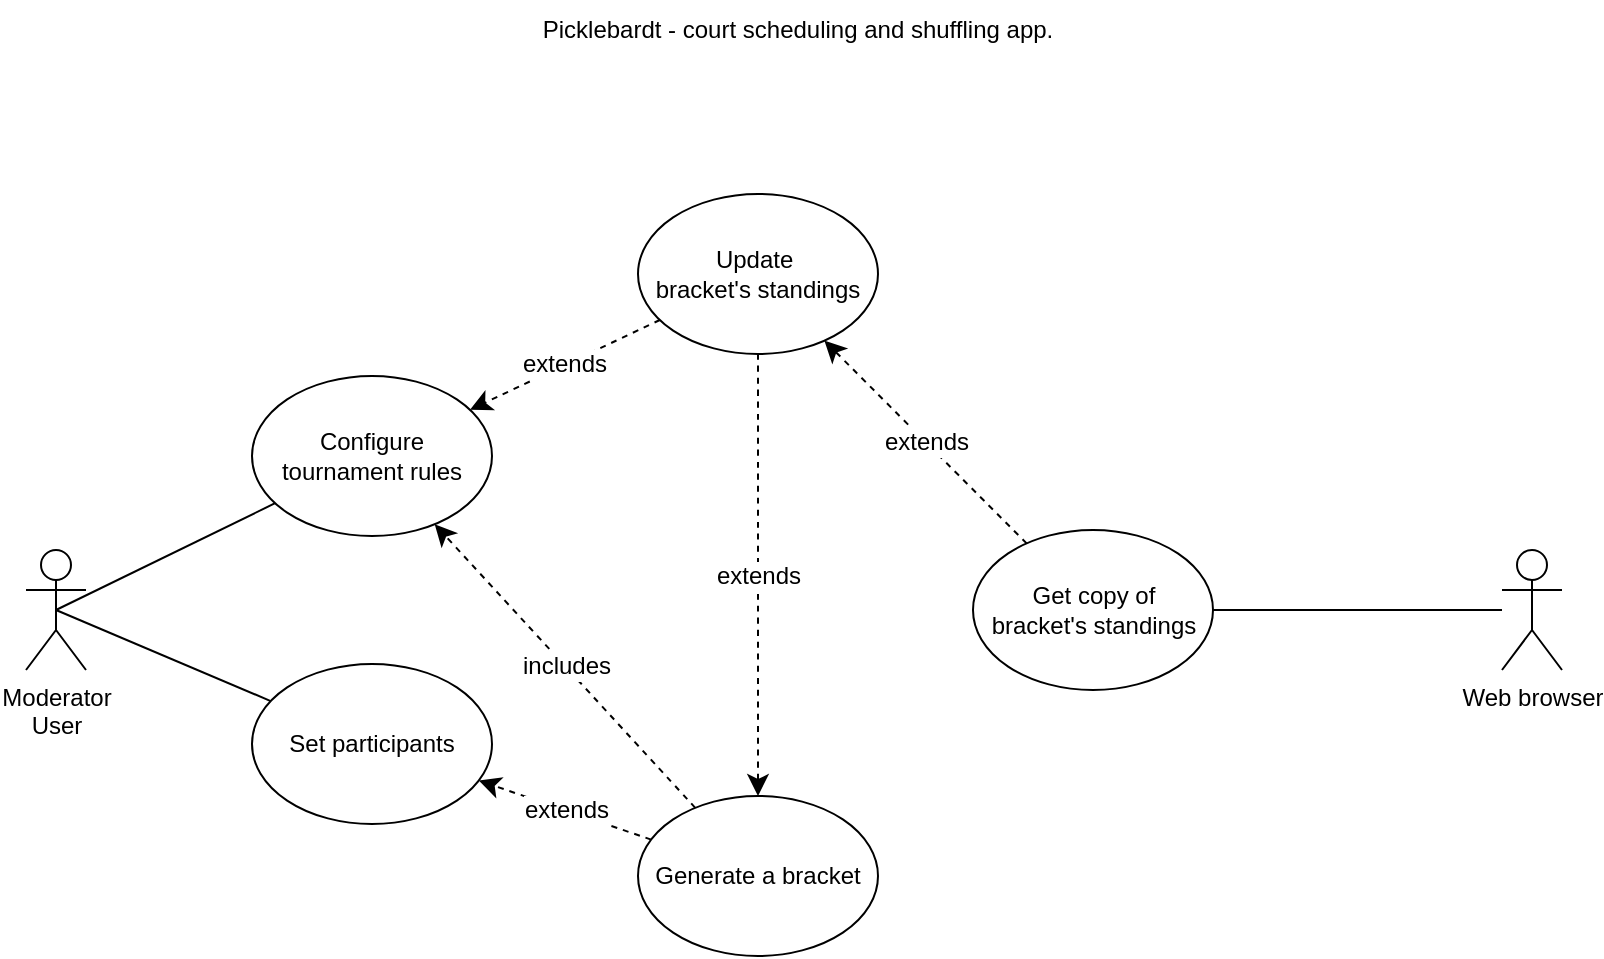 <mxfile version="24.6.4" type="device">
  <diagram name="Page-1" id="zOpE0y8xyJwTx5UnjDnD">
    <mxGraphModel dx="1498" dy="1228" grid="0" gridSize="10" guides="1" tooltips="1" connect="1" arrows="1" fold="1" page="0" pageScale="1" pageWidth="850" pageHeight="1100" math="0" shadow="0">
      <root>
        <mxCell id="0" />
        <mxCell id="1" parent="0" />
        <mxCell id="3raXr4SoKjNumMDjjQqc-5" style="edgeStyle=none;curved=1;rounded=0;orthogonalLoop=1;jettySize=auto;html=1;exitX=0.5;exitY=0.5;exitDx=0;exitDy=0;exitPerimeter=0;fontSize=12;startSize=8;endSize=8;endArrow=none;endFill=0;" parent="1" source="3raXr4SoKjNumMDjjQqc-1" target="3raXr4SoKjNumMDjjQqc-2" edge="1">
          <mxGeometry relative="1" as="geometry" />
        </mxCell>
        <mxCell id="3raXr4SoKjNumMDjjQqc-7" style="edgeStyle=none;curved=1;rounded=0;orthogonalLoop=1;jettySize=auto;html=1;exitX=0.5;exitY=0.5;exitDx=0;exitDy=0;exitPerimeter=0;fontSize=12;startSize=8;endSize=8;endArrow=none;endFill=0;" parent="1" source="3raXr4SoKjNumMDjjQqc-1" target="3raXr4SoKjNumMDjjQqc-3" edge="1">
          <mxGeometry relative="1" as="geometry" />
        </mxCell>
        <mxCell id="3raXr4SoKjNumMDjjQqc-1" value="Moderator&lt;br&gt;User" style="shape=umlActor;verticalLabelPosition=bottom;verticalAlign=top;html=1;outlineConnect=0;" parent="1" vertex="1">
          <mxGeometry x="-27" y="65" width="30" height="60" as="geometry" />
        </mxCell>
        <mxCell id="3raXr4SoKjNumMDjjQqc-2" value="Configure&lt;div&gt;tournament rules&lt;/div&gt;" style="ellipse;whiteSpace=wrap;html=1;" parent="1" vertex="1">
          <mxGeometry x="86" y="-22" width="120" height="80" as="geometry" />
        </mxCell>
        <mxCell id="3raXr4SoKjNumMDjjQqc-3" value="Set participants" style="ellipse;whiteSpace=wrap;html=1;" parent="1" vertex="1">
          <mxGeometry x="86" y="122" width="120" height="80" as="geometry" />
        </mxCell>
        <mxCell id="3raXr4SoKjNumMDjjQqc-14" value="extends" style="edgeStyle=none;curved=1;rounded=0;orthogonalLoop=1;jettySize=auto;html=1;fontSize=12;startSize=8;endSize=8;dashed=1;" parent="1" source="3raXr4SoKjNumMDjjQqc-4" target="3raXr4SoKjNumMDjjQqc-3" edge="1">
          <mxGeometry relative="1" as="geometry" />
        </mxCell>
        <mxCell id="3raXr4SoKjNumMDjjQqc-15" value="includes" style="edgeStyle=none;curved=1;rounded=0;orthogonalLoop=1;jettySize=auto;html=1;fontSize=12;startSize=8;endSize=8;dashed=1;" parent="1" source="3raXr4SoKjNumMDjjQqc-4" target="3raXr4SoKjNumMDjjQqc-2" edge="1">
          <mxGeometry x="-0.003" relative="1" as="geometry">
            <mxPoint as="offset" />
          </mxGeometry>
        </mxCell>
        <mxCell id="3raXr4SoKjNumMDjjQqc-4" value="Generate a bracket" style="ellipse;whiteSpace=wrap;html=1;" parent="1" vertex="1">
          <mxGeometry x="279" y="188" width="120" height="80" as="geometry" />
        </mxCell>
        <mxCell id="3raXr4SoKjNumMDjjQqc-17" style="edgeStyle=none;curved=1;rounded=0;orthogonalLoop=1;jettySize=auto;html=1;fontSize=12;startSize=8;endSize=8;endArrow=none;endFill=0;" parent="1" source="3raXr4SoKjNumMDjjQqc-13" target="3raXr4SoKjNumMDjjQqc-16" edge="1">
          <mxGeometry relative="1" as="geometry" />
        </mxCell>
        <mxCell id="3raXr4SoKjNumMDjjQqc-13" value="Web browser" style="shape=umlActor;verticalLabelPosition=bottom;verticalAlign=top;html=1;outlineConnect=0;" parent="1" vertex="1">
          <mxGeometry x="711" y="65" width="30" height="60" as="geometry" />
        </mxCell>
        <mxCell id="3raXr4SoKjNumMDjjQqc-22" value="extends" style="edgeStyle=none;curved=1;rounded=0;orthogonalLoop=1;jettySize=auto;html=1;fontSize=12;startSize=8;endSize=8;dashed=1;" parent="1" source="3raXr4SoKjNumMDjjQqc-16" target="3raXr4SoKjNumMDjjQqc-18" edge="1">
          <mxGeometry relative="1" as="geometry" />
        </mxCell>
        <mxCell id="3raXr4SoKjNumMDjjQqc-16" value="Get copy of&lt;div&gt;bracket&#39;s standings&lt;/div&gt;" style="ellipse;whiteSpace=wrap;html=1;" parent="1" vertex="1">
          <mxGeometry x="446.5" y="55" width="120" height="80" as="geometry" />
        </mxCell>
        <mxCell id="3raXr4SoKjNumMDjjQqc-20" value="extends" style="edgeStyle=none;curved=1;rounded=0;orthogonalLoop=1;jettySize=auto;html=1;fontSize=12;startSize=8;endSize=8;dashed=1;" parent="1" source="3raXr4SoKjNumMDjjQqc-18" target="3raXr4SoKjNumMDjjQqc-4" edge="1">
          <mxGeometry relative="1" as="geometry" />
        </mxCell>
        <mxCell id="3raXr4SoKjNumMDjjQqc-23" value="extends" style="edgeStyle=none;curved=1;rounded=0;orthogonalLoop=1;jettySize=auto;html=1;fontSize=12;startSize=8;endSize=8;dashed=1;" parent="1" source="3raXr4SoKjNumMDjjQqc-18" target="3raXr4SoKjNumMDjjQqc-2" edge="1">
          <mxGeometry relative="1" as="geometry" />
        </mxCell>
        <mxCell id="3raXr4SoKjNumMDjjQqc-18" value="Update&amp;nbsp;&lt;div&gt;bracket&#39;s standings&lt;/div&gt;" style="ellipse;whiteSpace=wrap;html=1;" parent="1" vertex="1">
          <mxGeometry x="279" y="-113" width="120" height="80" as="geometry" />
        </mxCell>
        <mxCell id="RxmnA0zLej2hdzlqiCWc-2" value="Picklebardt - court scheduling and shuffling app." style="text;html=1;align=center;verticalAlign=middle;whiteSpace=wrap;rounded=0;" parent="1" vertex="1">
          <mxGeometry x="-4" y="-210" width="726" height="30" as="geometry" />
        </mxCell>
      </root>
    </mxGraphModel>
  </diagram>
</mxfile>
